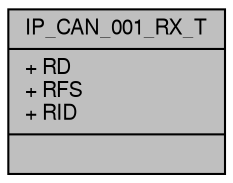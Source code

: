 digraph "IP_CAN_001_RX_T"
{
  edge [fontname="FreeSans",fontsize="10",labelfontname="FreeSans",labelfontsize="10"];
  node [fontname="FreeSans",fontsize="10",shape=record];
  Node1 [label="{IP_CAN_001_RX_T\n|+ RD\l+ RFS\l+ RID\l|}",height=0.2,width=0.4,color="black", fillcolor="grey75", style="filled", fontcolor="black"];
}
